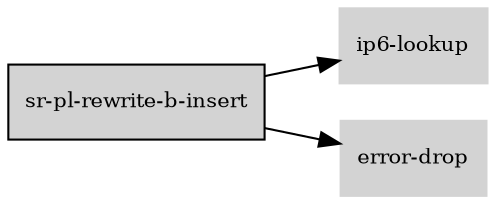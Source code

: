 digraph "sr_pl_rewrite_b_insert_subgraph" {
  rankdir=LR;
  node [shape=box, style=filled, fontsize=10, color=lightgray, fontcolor=black, fillcolor=lightgray];
  "sr-pl-rewrite-b-insert" [color=black, fontcolor=black, fillcolor=lightgray];
  edge [fontsize=8];
  "sr-pl-rewrite-b-insert" -> "ip6-lookup";
  "sr-pl-rewrite-b-insert" -> "error-drop";
}
